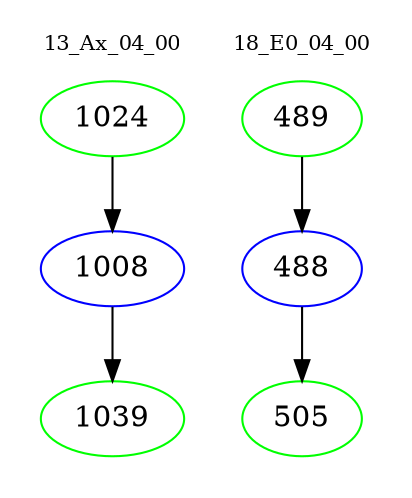 digraph{
subgraph cluster_0 {
color = white
label = "13_Ax_04_00";
fontsize=10;
T0_1024 [label="1024", color="green"]
T0_1024 -> T0_1008 [color="black"]
T0_1008 [label="1008", color="blue"]
T0_1008 -> T0_1039 [color="black"]
T0_1039 [label="1039", color="green"]
}
subgraph cluster_1 {
color = white
label = "18_E0_04_00";
fontsize=10;
T1_489 [label="489", color="green"]
T1_489 -> T1_488 [color="black"]
T1_488 [label="488", color="blue"]
T1_488 -> T1_505 [color="black"]
T1_505 [label="505", color="green"]
}
}
